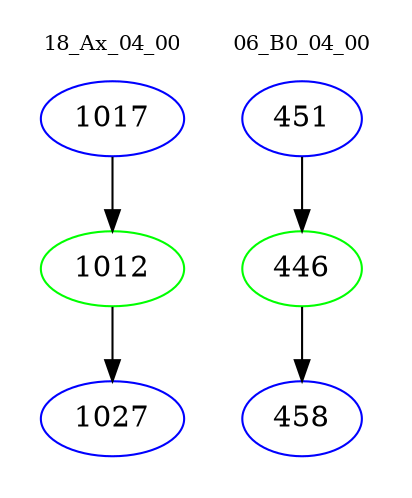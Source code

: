 digraph{
subgraph cluster_0 {
color = white
label = "18_Ax_04_00";
fontsize=10;
T0_1017 [label="1017", color="blue"]
T0_1017 -> T0_1012 [color="black"]
T0_1012 [label="1012", color="green"]
T0_1012 -> T0_1027 [color="black"]
T0_1027 [label="1027", color="blue"]
}
subgraph cluster_1 {
color = white
label = "06_B0_04_00";
fontsize=10;
T1_451 [label="451", color="blue"]
T1_451 -> T1_446 [color="black"]
T1_446 [label="446", color="green"]
T1_446 -> T1_458 [color="black"]
T1_458 [label="458", color="blue"]
}
}
